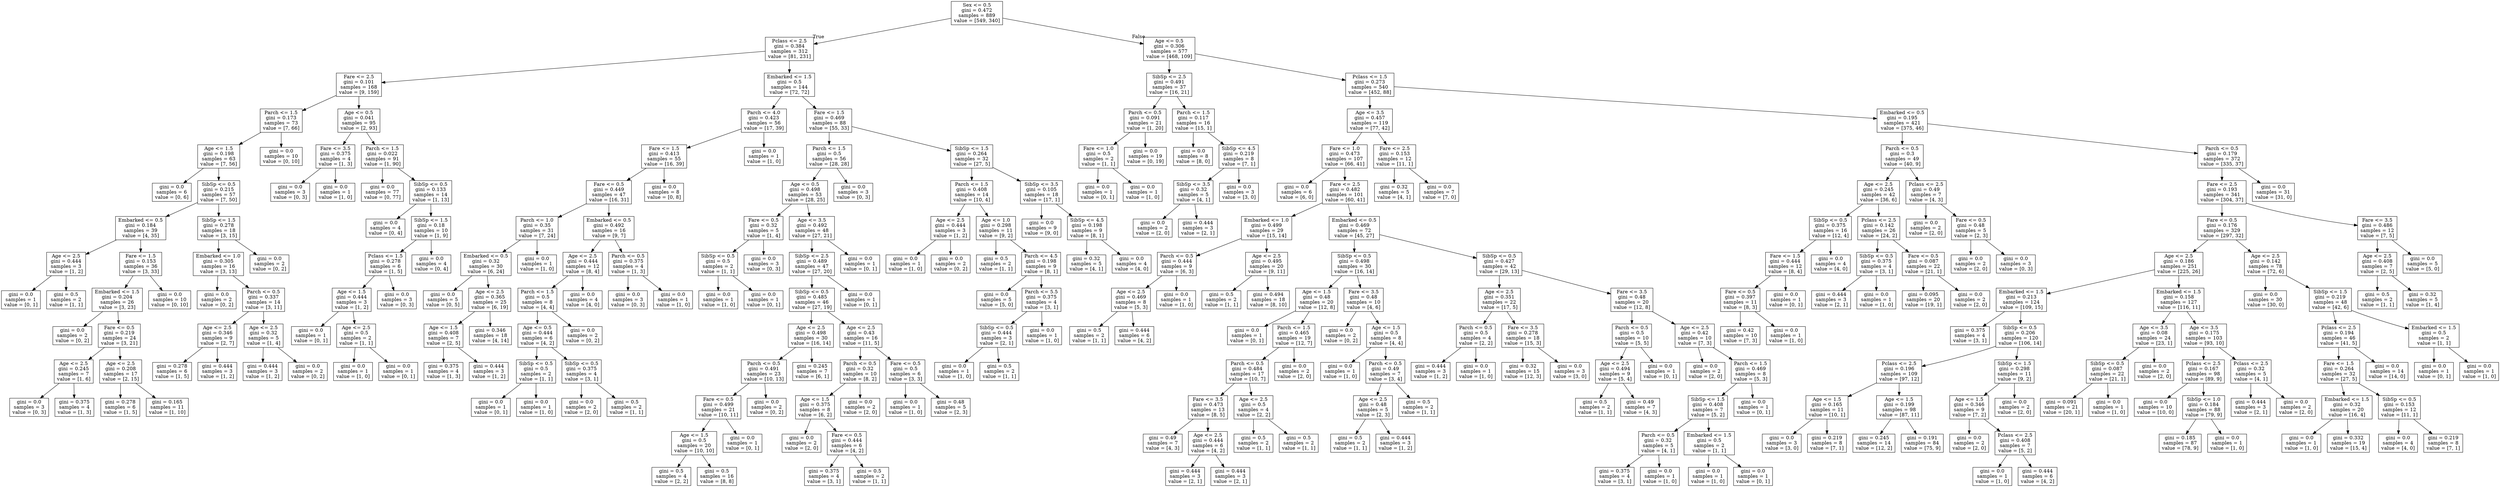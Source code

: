 digraph Tree {
node [shape=box] ;
0 [label="Sex <= 0.5\ngini = 0.472\nsamples = 889\nvalue = [549, 340]"] ;
1 [label="Pclass <= 2.5\ngini = 0.384\nsamples = 312\nvalue = [81, 231]"] ;
0 -> 1 [labeldistance=2.5, labelangle=45, headlabel="True"] ;
2 [label="Fare <= 2.5\ngini = 0.101\nsamples = 168\nvalue = [9, 159]"] ;
1 -> 2 ;
3 [label="Parch <= 1.5\ngini = 0.173\nsamples = 73\nvalue = [7, 66]"] ;
2 -> 3 ;
4 [label="Age <= 1.5\ngini = 0.198\nsamples = 63\nvalue = [7, 56]"] ;
3 -> 4 ;
5 [label="gini = 0.0\nsamples = 6\nvalue = [0, 6]"] ;
4 -> 5 ;
6 [label="SibSp <= 0.5\ngini = 0.215\nsamples = 57\nvalue = [7, 50]"] ;
4 -> 6 ;
7 [label="Embarked <= 0.5\ngini = 0.184\nsamples = 39\nvalue = [4, 35]"] ;
6 -> 7 ;
8 [label="Age <= 2.5\ngini = 0.444\nsamples = 3\nvalue = [1, 2]"] ;
7 -> 8 ;
9 [label="gini = 0.0\nsamples = 1\nvalue = [0, 1]"] ;
8 -> 9 ;
10 [label="gini = 0.5\nsamples = 2\nvalue = [1, 1]"] ;
8 -> 10 ;
11 [label="Fare <= 1.5\ngini = 0.153\nsamples = 36\nvalue = [3, 33]"] ;
7 -> 11 ;
12 [label="Embarked <= 1.5\ngini = 0.204\nsamples = 26\nvalue = [3, 23]"] ;
11 -> 12 ;
13 [label="gini = 0.0\nsamples = 2\nvalue = [0, 2]"] ;
12 -> 13 ;
14 [label="Fare <= 0.5\ngini = 0.219\nsamples = 24\nvalue = [3, 21]"] ;
12 -> 14 ;
15 [label="Age <= 2.5\ngini = 0.245\nsamples = 7\nvalue = [1, 6]"] ;
14 -> 15 ;
16 [label="gini = 0.0\nsamples = 3\nvalue = [0, 3]"] ;
15 -> 16 ;
17 [label="gini = 0.375\nsamples = 4\nvalue = [1, 3]"] ;
15 -> 17 ;
18 [label="Age <= 2.5\ngini = 0.208\nsamples = 17\nvalue = [2, 15]"] ;
14 -> 18 ;
19 [label="gini = 0.278\nsamples = 6\nvalue = [1, 5]"] ;
18 -> 19 ;
20 [label="gini = 0.165\nsamples = 11\nvalue = [1, 10]"] ;
18 -> 20 ;
21 [label="gini = 0.0\nsamples = 10\nvalue = [0, 10]"] ;
11 -> 21 ;
22 [label="SibSp <= 1.5\ngini = 0.278\nsamples = 18\nvalue = [3, 15]"] ;
6 -> 22 ;
23 [label="Embarked <= 1.0\ngini = 0.305\nsamples = 16\nvalue = [3, 13]"] ;
22 -> 23 ;
24 [label="gini = 0.0\nsamples = 2\nvalue = [0, 2]"] ;
23 -> 24 ;
25 [label="Parch <= 0.5\ngini = 0.337\nsamples = 14\nvalue = [3, 11]"] ;
23 -> 25 ;
26 [label="Age <= 2.5\ngini = 0.346\nsamples = 9\nvalue = [2, 7]"] ;
25 -> 26 ;
27 [label="gini = 0.278\nsamples = 6\nvalue = [1, 5]"] ;
26 -> 27 ;
28 [label="gini = 0.444\nsamples = 3\nvalue = [1, 2]"] ;
26 -> 28 ;
29 [label="Age <= 2.5\ngini = 0.32\nsamples = 5\nvalue = [1, 4]"] ;
25 -> 29 ;
30 [label="gini = 0.444\nsamples = 3\nvalue = [1, 2]"] ;
29 -> 30 ;
31 [label="gini = 0.0\nsamples = 2\nvalue = [0, 2]"] ;
29 -> 31 ;
32 [label="gini = 0.0\nsamples = 2\nvalue = [0, 2]"] ;
22 -> 32 ;
33 [label="gini = 0.0\nsamples = 10\nvalue = [0, 10]"] ;
3 -> 33 ;
34 [label="Age <= 0.5\ngini = 0.041\nsamples = 95\nvalue = [2, 93]"] ;
2 -> 34 ;
35 [label="Fare <= 3.5\ngini = 0.375\nsamples = 4\nvalue = [1, 3]"] ;
34 -> 35 ;
36 [label="gini = 0.0\nsamples = 3\nvalue = [0, 3]"] ;
35 -> 36 ;
37 [label="gini = 0.0\nsamples = 1\nvalue = [1, 0]"] ;
35 -> 37 ;
38 [label="Parch <= 1.5\ngini = 0.022\nsamples = 91\nvalue = [1, 90]"] ;
34 -> 38 ;
39 [label="gini = 0.0\nsamples = 77\nvalue = [0, 77]"] ;
38 -> 39 ;
40 [label="SibSp <= 0.5\ngini = 0.133\nsamples = 14\nvalue = [1, 13]"] ;
38 -> 40 ;
41 [label="gini = 0.0\nsamples = 4\nvalue = [0, 4]"] ;
40 -> 41 ;
42 [label="SibSp <= 1.5\ngini = 0.18\nsamples = 10\nvalue = [1, 9]"] ;
40 -> 42 ;
43 [label="Pclass <= 1.5\ngini = 0.278\nsamples = 6\nvalue = [1, 5]"] ;
42 -> 43 ;
44 [label="Age <= 1.5\ngini = 0.444\nsamples = 3\nvalue = [1, 2]"] ;
43 -> 44 ;
45 [label="gini = 0.0\nsamples = 1\nvalue = [0, 1]"] ;
44 -> 45 ;
46 [label="Age <= 2.5\ngini = 0.5\nsamples = 2\nvalue = [1, 1]"] ;
44 -> 46 ;
47 [label="gini = 0.0\nsamples = 1\nvalue = [1, 0]"] ;
46 -> 47 ;
48 [label="gini = 0.0\nsamples = 1\nvalue = [0, 1]"] ;
46 -> 48 ;
49 [label="gini = 0.0\nsamples = 3\nvalue = [0, 3]"] ;
43 -> 49 ;
50 [label="gini = 0.0\nsamples = 4\nvalue = [0, 4]"] ;
42 -> 50 ;
51 [label="Embarked <= 1.5\ngini = 0.5\nsamples = 144\nvalue = [72, 72]"] ;
1 -> 51 ;
52 [label="Parch <= 4.0\ngini = 0.423\nsamples = 56\nvalue = [17, 39]"] ;
51 -> 52 ;
53 [label="Fare <= 1.5\ngini = 0.413\nsamples = 55\nvalue = [16, 39]"] ;
52 -> 53 ;
54 [label="Fare <= 0.5\ngini = 0.449\nsamples = 47\nvalue = [16, 31]"] ;
53 -> 54 ;
55 [label="Parch <= 1.0\ngini = 0.35\nsamples = 31\nvalue = [7, 24]"] ;
54 -> 55 ;
56 [label="Embarked <= 0.5\ngini = 0.32\nsamples = 30\nvalue = [6, 24]"] ;
55 -> 56 ;
57 [label="gini = 0.0\nsamples = 5\nvalue = [0, 5]"] ;
56 -> 57 ;
58 [label="Age <= 2.5\ngini = 0.365\nsamples = 25\nvalue = [6, 19]"] ;
56 -> 58 ;
59 [label="Age <= 1.5\ngini = 0.408\nsamples = 7\nvalue = [2, 5]"] ;
58 -> 59 ;
60 [label="gini = 0.375\nsamples = 4\nvalue = [1, 3]"] ;
59 -> 60 ;
61 [label="gini = 0.444\nsamples = 3\nvalue = [1, 2]"] ;
59 -> 61 ;
62 [label="gini = 0.346\nsamples = 18\nvalue = [4, 14]"] ;
58 -> 62 ;
63 [label="gini = 0.0\nsamples = 1\nvalue = [1, 0]"] ;
55 -> 63 ;
64 [label="Embarked <= 0.5\ngini = 0.492\nsamples = 16\nvalue = [9, 7]"] ;
54 -> 64 ;
65 [label="Age <= 2.5\ngini = 0.444\nsamples = 12\nvalue = [8, 4]"] ;
64 -> 65 ;
66 [label="Parch <= 1.5\ngini = 0.5\nsamples = 8\nvalue = [4, 4]"] ;
65 -> 66 ;
67 [label="Age <= 0.5\ngini = 0.444\nsamples = 6\nvalue = [4, 2]"] ;
66 -> 67 ;
68 [label="SibSp <= 0.5\ngini = 0.5\nsamples = 2\nvalue = [1, 1]"] ;
67 -> 68 ;
69 [label="gini = 0.0\nsamples = 1\nvalue = [0, 1]"] ;
68 -> 69 ;
70 [label="gini = 0.0\nsamples = 1\nvalue = [1, 0]"] ;
68 -> 70 ;
71 [label="SibSp <= 0.5\ngini = 0.375\nsamples = 4\nvalue = [3, 1]"] ;
67 -> 71 ;
72 [label="gini = 0.0\nsamples = 2\nvalue = [2, 0]"] ;
71 -> 72 ;
73 [label="gini = 0.5\nsamples = 2\nvalue = [1, 1]"] ;
71 -> 73 ;
74 [label="gini = 0.0\nsamples = 2\nvalue = [0, 2]"] ;
66 -> 74 ;
75 [label="gini = 0.0\nsamples = 4\nvalue = [4, 0]"] ;
65 -> 75 ;
76 [label="Parch <= 0.5\ngini = 0.375\nsamples = 4\nvalue = [1, 3]"] ;
64 -> 76 ;
77 [label="gini = 0.0\nsamples = 3\nvalue = [0, 3]"] ;
76 -> 77 ;
78 [label="gini = 0.0\nsamples = 1\nvalue = [1, 0]"] ;
76 -> 78 ;
79 [label="gini = 0.0\nsamples = 8\nvalue = [0, 8]"] ;
53 -> 79 ;
80 [label="gini = 0.0\nsamples = 1\nvalue = [1, 0]"] ;
52 -> 80 ;
81 [label="Fare <= 1.5\ngini = 0.469\nsamples = 88\nvalue = [55, 33]"] ;
51 -> 81 ;
82 [label="Parch <= 1.5\ngini = 0.5\nsamples = 56\nvalue = [28, 28]"] ;
81 -> 82 ;
83 [label="Age <= 0.5\ngini = 0.498\nsamples = 53\nvalue = [28, 25]"] ;
82 -> 83 ;
84 [label="Fare <= 0.5\ngini = 0.32\nsamples = 5\nvalue = [1, 4]"] ;
83 -> 84 ;
85 [label="SibSp <= 0.5\ngini = 0.5\nsamples = 2\nvalue = [1, 1]"] ;
84 -> 85 ;
86 [label="gini = 0.0\nsamples = 1\nvalue = [1, 0]"] ;
85 -> 86 ;
87 [label="gini = 0.0\nsamples = 1\nvalue = [0, 1]"] ;
85 -> 87 ;
88 [label="gini = 0.0\nsamples = 3\nvalue = [0, 3]"] ;
84 -> 88 ;
89 [label="Age <= 3.5\ngini = 0.492\nsamples = 48\nvalue = [27, 21]"] ;
83 -> 89 ;
90 [label="SibSp <= 2.5\ngini = 0.489\nsamples = 47\nvalue = [27, 20]"] ;
89 -> 90 ;
91 [label="SibSp <= 0.5\ngini = 0.485\nsamples = 46\nvalue = [27, 19]"] ;
90 -> 91 ;
92 [label="Age <= 2.5\ngini = 0.498\nsamples = 30\nvalue = [16, 14]"] ;
91 -> 92 ;
93 [label="Parch <= 0.5\ngini = 0.491\nsamples = 23\nvalue = [10, 13]"] ;
92 -> 93 ;
94 [label="Fare <= 0.5\ngini = 0.499\nsamples = 21\nvalue = [10, 11]"] ;
93 -> 94 ;
95 [label="Age <= 1.5\ngini = 0.5\nsamples = 20\nvalue = [10, 10]"] ;
94 -> 95 ;
96 [label="gini = 0.5\nsamples = 4\nvalue = [2, 2]"] ;
95 -> 96 ;
97 [label="gini = 0.5\nsamples = 16\nvalue = [8, 8]"] ;
95 -> 97 ;
98 [label="gini = 0.0\nsamples = 1\nvalue = [0, 1]"] ;
94 -> 98 ;
99 [label="gini = 0.0\nsamples = 2\nvalue = [0, 2]"] ;
93 -> 99 ;
100 [label="gini = 0.245\nsamples = 7\nvalue = [6, 1]"] ;
92 -> 100 ;
101 [label="Age <= 2.5\ngini = 0.43\nsamples = 16\nvalue = [11, 5]"] ;
91 -> 101 ;
102 [label="Parch <= 0.5\ngini = 0.32\nsamples = 10\nvalue = [8, 2]"] ;
101 -> 102 ;
103 [label="Age <= 1.5\ngini = 0.375\nsamples = 8\nvalue = [6, 2]"] ;
102 -> 103 ;
104 [label="gini = 0.0\nsamples = 2\nvalue = [2, 0]"] ;
103 -> 104 ;
105 [label="Fare <= 0.5\ngini = 0.444\nsamples = 6\nvalue = [4, 2]"] ;
103 -> 105 ;
106 [label="gini = 0.375\nsamples = 4\nvalue = [3, 1]"] ;
105 -> 106 ;
107 [label="gini = 0.5\nsamples = 2\nvalue = [1, 1]"] ;
105 -> 107 ;
108 [label="gini = 0.0\nsamples = 2\nvalue = [2, 0]"] ;
102 -> 108 ;
109 [label="Fare <= 0.5\ngini = 0.5\nsamples = 6\nvalue = [3, 3]"] ;
101 -> 109 ;
110 [label="gini = 0.0\nsamples = 1\nvalue = [1, 0]"] ;
109 -> 110 ;
111 [label="gini = 0.48\nsamples = 5\nvalue = [2, 3]"] ;
109 -> 111 ;
112 [label="gini = 0.0\nsamples = 1\nvalue = [0, 1]"] ;
90 -> 112 ;
113 [label="gini = 0.0\nsamples = 1\nvalue = [0, 1]"] ;
89 -> 113 ;
114 [label="gini = 0.0\nsamples = 3\nvalue = [0, 3]"] ;
82 -> 114 ;
115 [label="SibSp <= 1.5\ngini = 0.264\nsamples = 32\nvalue = [27, 5]"] ;
81 -> 115 ;
116 [label="Parch <= 1.5\ngini = 0.408\nsamples = 14\nvalue = [10, 4]"] ;
115 -> 116 ;
117 [label="Age <= 2.5\ngini = 0.444\nsamples = 3\nvalue = [1, 2]"] ;
116 -> 117 ;
118 [label="gini = 0.0\nsamples = 1\nvalue = [1, 0]"] ;
117 -> 118 ;
119 [label="gini = 0.0\nsamples = 2\nvalue = [0, 2]"] ;
117 -> 119 ;
120 [label="Age <= 1.0\ngini = 0.298\nsamples = 11\nvalue = [9, 2]"] ;
116 -> 120 ;
121 [label="gini = 0.5\nsamples = 2\nvalue = [1, 1]"] ;
120 -> 121 ;
122 [label="Parch <= 4.5\ngini = 0.198\nsamples = 9\nvalue = [8, 1]"] ;
120 -> 122 ;
123 [label="gini = 0.0\nsamples = 5\nvalue = [5, 0]"] ;
122 -> 123 ;
124 [label="Parch <= 5.5\ngini = 0.375\nsamples = 4\nvalue = [3, 1]"] ;
122 -> 124 ;
125 [label="SibSp <= 0.5\ngini = 0.444\nsamples = 3\nvalue = [2, 1]"] ;
124 -> 125 ;
126 [label="gini = 0.0\nsamples = 1\nvalue = [1, 0]"] ;
125 -> 126 ;
127 [label="gini = 0.5\nsamples = 2\nvalue = [1, 1]"] ;
125 -> 127 ;
128 [label="gini = 0.0\nsamples = 1\nvalue = [1, 0]"] ;
124 -> 128 ;
129 [label="SibSp <= 3.5\ngini = 0.105\nsamples = 18\nvalue = [17, 1]"] ;
115 -> 129 ;
130 [label="gini = 0.0\nsamples = 9\nvalue = [9, 0]"] ;
129 -> 130 ;
131 [label="SibSp <= 4.5\ngini = 0.198\nsamples = 9\nvalue = [8, 1]"] ;
129 -> 131 ;
132 [label="gini = 0.32\nsamples = 5\nvalue = [4, 1]"] ;
131 -> 132 ;
133 [label="gini = 0.0\nsamples = 4\nvalue = [4, 0]"] ;
131 -> 133 ;
134 [label="Age <= 0.5\ngini = 0.306\nsamples = 577\nvalue = [468, 109]"] ;
0 -> 134 [labeldistance=2.5, labelangle=-45, headlabel="False"] ;
135 [label="SibSp <= 2.5\ngini = 0.491\nsamples = 37\nvalue = [16, 21]"] ;
134 -> 135 ;
136 [label="Parch <= 0.5\ngini = 0.091\nsamples = 21\nvalue = [1, 20]"] ;
135 -> 136 ;
137 [label="Fare <= 1.0\ngini = 0.5\nsamples = 2\nvalue = [1, 1]"] ;
136 -> 137 ;
138 [label="gini = 0.0\nsamples = 1\nvalue = [0, 1]"] ;
137 -> 138 ;
139 [label="gini = 0.0\nsamples = 1\nvalue = [1, 0]"] ;
137 -> 139 ;
140 [label="gini = 0.0\nsamples = 19\nvalue = [0, 19]"] ;
136 -> 140 ;
141 [label="Parch <= 1.5\ngini = 0.117\nsamples = 16\nvalue = [15, 1]"] ;
135 -> 141 ;
142 [label="gini = 0.0\nsamples = 8\nvalue = [8, 0]"] ;
141 -> 142 ;
143 [label="SibSp <= 4.5\ngini = 0.219\nsamples = 8\nvalue = [7, 1]"] ;
141 -> 143 ;
144 [label="SibSp <= 3.5\ngini = 0.32\nsamples = 5\nvalue = [4, 1]"] ;
143 -> 144 ;
145 [label="gini = 0.0\nsamples = 2\nvalue = [2, 0]"] ;
144 -> 145 ;
146 [label="gini = 0.444\nsamples = 3\nvalue = [2, 1]"] ;
144 -> 146 ;
147 [label="gini = 0.0\nsamples = 3\nvalue = [3, 0]"] ;
143 -> 147 ;
148 [label="Pclass <= 1.5\ngini = 0.273\nsamples = 540\nvalue = [452, 88]"] ;
134 -> 148 ;
149 [label="Age <= 3.5\ngini = 0.457\nsamples = 119\nvalue = [77, 42]"] ;
148 -> 149 ;
150 [label="Fare <= 1.0\ngini = 0.473\nsamples = 107\nvalue = [66, 41]"] ;
149 -> 150 ;
151 [label="gini = 0.0\nsamples = 6\nvalue = [6, 0]"] ;
150 -> 151 ;
152 [label="Fare <= 2.5\ngini = 0.482\nsamples = 101\nvalue = [60, 41]"] ;
150 -> 152 ;
153 [label="Embarked <= 1.0\ngini = 0.499\nsamples = 29\nvalue = [15, 14]"] ;
152 -> 153 ;
154 [label="Parch <= 0.5\ngini = 0.444\nsamples = 9\nvalue = [6, 3]"] ;
153 -> 154 ;
155 [label="Age <= 2.5\ngini = 0.469\nsamples = 8\nvalue = [5, 3]"] ;
154 -> 155 ;
156 [label="gini = 0.5\nsamples = 2\nvalue = [1, 1]"] ;
155 -> 156 ;
157 [label="gini = 0.444\nsamples = 6\nvalue = [4, 2]"] ;
155 -> 157 ;
158 [label="gini = 0.0\nsamples = 1\nvalue = [1, 0]"] ;
154 -> 158 ;
159 [label="Age <= 2.5\ngini = 0.495\nsamples = 20\nvalue = [9, 11]"] ;
153 -> 159 ;
160 [label="gini = 0.5\nsamples = 2\nvalue = [1, 1]"] ;
159 -> 160 ;
161 [label="gini = 0.494\nsamples = 18\nvalue = [8, 10]"] ;
159 -> 161 ;
162 [label="Embarked <= 0.5\ngini = 0.469\nsamples = 72\nvalue = [45, 27]"] ;
152 -> 162 ;
163 [label="SibSp <= 0.5\ngini = 0.498\nsamples = 30\nvalue = [16, 14]"] ;
162 -> 163 ;
164 [label="Age <= 1.5\ngini = 0.48\nsamples = 20\nvalue = [12, 8]"] ;
163 -> 164 ;
165 [label="gini = 0.0\nsamples = 1\nvalue = [0, 1]"] ;
164 -> 165 ;
166 [label="Parch <= 1.5\ngini = 0.465\nsamples = 19\nvalue = [12, 7]"] ;
164 -> 166 ;
167 [label="Parch <= 0.5\ngini = 0.484\nsamples = 17\nvalue = [10, 7]"] ;
166 -> 167 ;
168 [label="Fare <= 3.5\ngini = 0.473\nsamples = 13\nvalue = [8, 5]"] ;
167 -> 168 ;
169 [label="gini = 0.49\nsamples = 7\nvalue = [4, 3]"] ;
168 -> 169 ;
170 [label="Age <= 2.5\ngini = 0.444\nsamples = 6\nvalue = [4, 2]"] ;
168 -> 170 ;
171 [label="gini = 0.444\nsamples = 3\nvalue = [2, 1]"] ;
170 -> 171 ;
172 [label="gini = 0.444\nsamples = 3\nvalue = [2, 1]"] ;
170 -> 172 ;
173 [label="Age <= 2.5\ngini = 0.5\nsamples = 4\nvalue = [2, 2]"] ;
167 -> 173 ;
174 [label="gini = 0.5\nsamples = 2\nvalue = [1, 1]"] ;
173 -> 174 ;
175 [label="gini = 0.5\nsamples = 2\nvalue = [1, 1]"] ;
173 -> 175 ;
176 [label="gini = 0.0\nsamples = 2\nvalue = [2, 0]"] ;
166 -> 176 ;
177 [label="Fare <= 3.5\ngini = 0.48\nsamples = 10\nvalue = [4, 6]"] ;
163 -> 177 ;
178 [label="gini = 0.0\nsamples = 2\nvalue = [0, 2]"] ;
177 -> 178 ;
179 [label="Age <= 1.5\ngini = 0.5\nsamples = 8\nvalue = [4, 4]"] ;
177 -> 179 ;
180 [label="gini = 0.0\nsamples = 1\nvalue = [1, 0]"] ;
179 -> 180 ;
181 [label="Parch <= 0.5\ngini = 0.49\nsamples = 7\nvalue = [3, 4]"] ;
179 -> 181 ;
182 [label="Age <= 2.5\ngini = 0.48\nsamples = 5\nvalue = [2, 3]"] ;
181 -> 182 ;
183 [label="gini = 0.5\nsamples = 2\nvalue = [1, 1]"] ;
182 -> 183 ;
184 [label="gini = 0.444\nsamples = 3\nvalue = [1, 2]"] ;
182 -> 184 ;
185 [label="gini = 0.5\nsamples = 2\nvalue = [1, 1]"] ;
181 -> 185 ;
186 [label="SibSp <= 0.5\ngini = 0.427\nsamples = 42\nvalue = [29, 13]"] ;
162 -> 186 ;
187 [label="Age <= 2.5\ngini = 0.351\nsamples = 22\nvalue = [17, 5]"] ;
186 -> 187 ;
188 [label="Parch <= 0.5\ngini = 0.5\nsamples = 4\nvalue = [2, 2]"] ;
187 -> 188 ;
189 [label="gini = 0.444\nsamples = 3\nvalue = [1, 2]"] ;
188 -> 189 ;
190 [label="gini = 0.0\nsamples = 1\nvalue = [1, 0]"] ;
188 -> 190 ;
191 [label="Fare <= 3.5\ngini = 0.278\nsamples = 18\nvalue = [15, 3]"] ;
187 -> 191 ;
192 [label="gini = 0.32\nsamples = 15\nvalue = [12, 3]"] ;
191 -> 192 ;
193 [label="gini = 0.0\nsamples = 3\nvalue = [3, 0]"] ;
191 -> 193 ;
194 [label="Fare <= 3.5\ngini = 0.48\nsamples = 20\nvalue = [12, 8]"] ;
186 -> 194 ;
195 [label="Parch <= 0.5\ngini = 0.5\nsamples = 10\nvalue = [5, 5]"] ;
194 -> 195 ;
196 [label="Age <= 2.5\ngini = 0.494\nsamples = 9\nvalue = [5, 4]"] ;
195 -> 196 ;
197 [label="gini = 0.5\nsamples = 2\nvalue = [1, 1]"] ;
196 -> 197 ;
198 [label="gini = 0.49\nsamples = 7\nvalue = [4, 3]"] ;
196 -> 198 ;
199 [label="gini = 0.0\nsamples = 1\nvalue = [0, 1]"] ;
195 -> 199 ;
200 [label="Age <= 2.5\ngini = 0.42\nsamples = 10\nvalue = [7, 3]"] ;
194 -> 200 ;
201 [label="gini = 0.0\nsamples = 2\nvalue = [2, 0]"] ;
200 -> 201 ;
202 [label="Parch <= 1.5\ngini = 0.469\nsamples = 8\nvalue = [5, 3]"] ;
200 -> 202 ;
203 [label="SibSp <= 1.5\ngini = 0.408\nsamples = 7\nvalue = [5, 2]"] ;
202 -> 203 ;
204 [label="Parch <= 0.5\ngini = 0.32\nsamples = 5\nvalue = [4, 1]"] ;
203 -> 204 ;
205 [label="gini = 0.375\nsamples = 4\nvalue = [3, 1]"] ;
204 -> 205 ;
206 [label="gini = 0.0\nsamples = 1\nvalue = [1, 0]"] ;
204 -> 206 ;
207 [label="Embarked <= 1.5\ngini = 0.5\nsamples = 2\nvalue = [1, 1]"] ;
203 -> 207 ;
208 [label="gini = 0.0\nsamples = 1\nvalue = [1, 0]"] ;
207 -> 208 ;
209 [label="gini = 0.0\nsamples = 1\nvalue = [0, 1]"] ;
207 -> 209 ;
210 [label="gini = 0.0\nsamples = 1\nvalue = [0, 1]"] ;
202 -> 210 ;
211 [label="Fare <= 2.5\ngini = 0.153\nsamples = 12\nvalue = [11, 1]"] ;
149 -> 211 ;
212 [label="gini = 0.32\nsamples = 5\nvalue = [4, 1]"] ;
211 -> 212 ;
213 [label="gini = 0.0\nsamples = 7\nvalue = [7, 0]"] ;
211 -> 213 ;
214 [label="Embarked <= 0.5\ngini = 0.195\nsamples = 421\nvalue = [375, 46]"] ;
148 -> 214 ;
215 [label="Parch <= 0.5\ngini = 0.3\nsamples = 49\nvalue = [40, 9]"] ;
214 -> 215 ;
216 [label="Age <= 2.5\ngini = 0.245\nsamples = 42\nvalue = [36, 6]"] ;
215 -> 216 ;
217 [label="SibSp <= 0.5\ngini = 0.375\nsamples = 16\nvalue = [12, 4]"] ;
216 -> 217 ;
218 [label="Fare <= 1.5\ngini = 0.444\nsamples = 12\nvalue = [8, 4]"] ;
217 -> 218 ;
219 [label="Fare <= 0.5\ngini = 0.397\nsamples = 11\nvalue = [8, 3]"] ;
218 -> 219 ;
220 [label="gini = 0.42\nsamples = 10\nvalue = [7, 3]"] ;
219 -> 220 ;
221 [label="gini = 0.0\nsamples = 1\nvalue = [1, 0]"] ;
219 -> 221 ;
222 [label="gini = 0.0\nsamples = 1\nvalue = [0, 1]"] ;
218 -> 222 ;
223 [label="gini = 0.0\nsamples = 4\nvalue = [4, 0]"] ;
217 -> 223 ;
224 [label="Pclass <= 2.5\ngini = 0.142\nsamples = 26\nvalue = [24, 2]"] ;
216 -> 224 ;
225 [label="SibSp <= 0.5\ngini = 0.375\nsamples = 4\nvalue = [3, 1]"] ;
224 -> 225 ;
226 [label="gini = 0.444\nsamples = 3\nvalue = [2, 1]"] ;
225 -> 226 ;
227 [label="gini = 0.0\nsamples = 1\nvalue = [1, 0]"] ;
225 -> 227 ;
228 [label="Fare <= 0.5\ngini = 0.087\nsamples = 22\nvalue = [21, 1]"] ;
224 -> 228 ;
229 [label="gini = 0.095\nsamples = 20\nvalue = [19, 1]"] ;
228 -> 229 ;
230 [label="gini = 0.0\nsamples = 2\nvalue = [2, 0]"] ;
228 -> 230 ;
231 [label="Pclass <= 2.5\ngini = 0.49\nsamples = 7\nvalue = [4, 3]"] ;
215 -> 231 ;
232 [label="gini = 0.0\nsamples = 2\nvalue = [2, 0]"] ;
231 -> 232 ;
233 [label="Fare <= 0.5\ngini = 0.48\nsamples = 5\nvalue = [2, 3]"] ;
231 -> 233 ;
234 [label="gini = 0.0\nsamples = 2\nvalue = [2, 0]"] ;
233 -> 234 ;
235 [label="gini = 0.0\nsamples = 3\nvalue = [0, 3]"] ;
233 -> 235 ;
236 [label="Parch <= 0.5\ngini = 0.179\nsamples = 372\nvalue = [335, 37]"] ;
214 -> 236 ;
237 [label="Fare <= 2.5\ngini = 0.193\nsamples = 341\nvalue = [304, 37]"] ;
236 -> 237 ;
238 [label="Fare <= 0.5\ngini = 0.176\nsamples = 329\nvalue = [297, 32]"] ;
237 -> 238 ;
239 [label="Age <= 2.5\ngini = 0.186\nsamples = 251\nvalue = [225, 26]"] ;
238 -> 239 ;
240 [label="Embarked <= 1.5\ngini = 0.213\nsamples = 124\nvalue = [109, 15]"] ;
239 -> 240 ;
241 [label="gini = 0.375\nsamples = 4\nvalue = [3, 1]"] ;
240 -> 241 ;
242 [label="SibSp <= 0.5\ngini = 0.206\nsamples = 120\nvalue = [106, 14]"] ;
240 -> 242 ;
243 [label="Pclass <= 2.5\ngini = 0.196\nsamples = 109\nvalue = [97, 12]"] ;
242 -> 243 ;
244 [label="Age <= 1.5\ngini = 0.165\nsamples = 11\nvalue = [10, 1]"] ;
243 -> 244 ;
245 [label="gini = 0.0\nsamples = 3\nvalue = [3, 0]"] ;
244 -> 245 ;
246 [label="gini = 0.219\nsamples = 8\nvalue = [7, 1]"] ;
244 -> 246 ;
247 [label="Age <= 1.5\ngini = 0.199\nsamples = 98\nvalue = [87, 11]"] ;
243 -> 247 ;
248 [label="gini = 0.245\nsamples = 14\nvalue = [12, 2]"] ;
247 -> 248 ;
249 [label="gini = 0.191\nsamples = 84\nvalue = [75, 9]"] ;
247 -> 249 ;
250 [label="SibSp <= 1.5\ngini = 0.298\nsamples = 11\nvalue = [9, 2]"] ;
242 -> 250 ;
251 [label="Age <= 1.5\ngini = 0.346\nsamples = 9\nvalue = [7, 2]"] ;
250 -> 251 ;
252 [label="gini = 0.0\nsamples = 2\nvalue = [2, 0]"] ;
251 -> 252 ;
253 [label="Pclass <= 2.5\ngini = 0.408\nsamples = 7\nvalue = [5, 2]"] ;
251 -> 253 ;
254 [label="gini = 0.0\nsamples = 1\nvalue = [1, 0]"] ;
253 -> 254 ;
255 [label="gini = 0.444\nsamples = 6\nvalue = [4, 2]"] ;
253 -> 255 ;
256 [label="gini = 0.0\nsamples = 2\nvalue = [2, 0]"] ;
250 -> 256 ;
257 [label="Embarked <= 1.5\ngini = 0.158\nsamples = 127\nvalue = [116, 11]"] ;
239 -> 257 ;
258 [label="Age <= 3.5\ngini = 0.08\nsamples = 24\nvalue = [23, 1]"] ;
257 -> 258 ;
259 [label="SibSp <= 0.5\ngini = 0.087\nsamples = 22\nvalue = [21, 1]"] ;
258 -> 259 ;
260 [label="gini = 0.091\nsamples = 21\nvalue = [20, 1]"] ;
259 -> 260 ;
261 [label="gini = 0.0\nsamples = 1\nvalue = [1, 0]"] ;
259 -> 261 ;
262 [label="gini = 0.0\nsamples = 2\nvalue = [2, 0]"] ;
258 -> 262 ;
263 [label="Age <= 3.5\ngini = 0.175\nsamples = 103\nvalue = [93, 10]"] ;
257 -> 263 ;
264 [label="Pclass <= 2.5\ngini = 0.167\nsamples = 98\nvalue = [89, 9]"] ;
263 -> 264 ;
265 [label="gini = 0.0\nsamples = 10\nvalue = [10, 0]"] ;
264 -> 265 ;
266 [label="SibSp <= 1.0\ngini = 0.184\nsamples = 88\nvalue = [79, 9]"] ;
264 -> 266 ;
267 [label="gini = 0.185\nsamples = 87\nvalue = [78, 9]"] ;
266 -> 267 ;
268 [label="gini = 0.0\nsamples = 1\nvalue = [1, 0]"] ;
266 -> 268 ;
269 [label="Pclass <= 2.5\ngini = 0.32\nsamples = 5\nvalue = [4, 1]"] ;
263 -> 269 ;
270 [label="gini = 0.444\nsamples = 3\nvalue = [2, 1]"] ;
269 -> 270 ;
271 [label="gini = 0.0\nsamples = 2\nvalue = [2, 0]"] ;
269 -> 271 ;
272 [label="Age <= 2.5\ngini = 0.142\nsamples = 78\nvalue = [72, 6]"] ;
238 -> 272 ;
273 [label="gini = 0.0\nsamples = 30\nvalue = [30, 0]"] ;
272 -> 273 ;
274 [label="SibSp <= 1.5\ngini = 0.219\nsamples = 48\nvalue = [42, 6]"] ;
272 -> 274 ;
275 [label="Pclass <= 2.5\ngini = 0.194\nsamples = 46\nvalue = [41, 5]"] ;
274 -> 275 ;
276 [label="Fare <= 1.5\ngini = 0.264\nsamples = 32\nvalue = [27, 5]"] ;
275 -> 276 ;
277 [label="Embarked <= 1.5\ngini = 0.32\nsamples = 20\nvalue = [16, 4]"] ;
276 -> 277 ;
278 [label="gini = 0.0\nsamples = 1\nvalue = [1, 0]"] ;
277 -> 278 ;
279 [label="gini = 0.332\nsamples = 19\nvalue = [15, 4]"] ;
277 -> 279 ;
280 [label="SibSp <= 0.5\ngini = 0.153\nsamples = 12\nvalue = [11, 1]"] ;
276 -> 280 ;
281 [label="gini = 0.0\nsamples = 4\nvalue = [4, 0]"] ;
280 -> 281 ;
282 [label="gini = 0.219\nsamples = 8\nvalue = [7, 1]"] ;
280 -> 282 ;
283 [label="gini = 0.0\nsamples = 14\nvalue = [14, 0]"] ;
275 -> 283 ;
284 [label="Embarked <= 1.5\ngini = 0.5\nsamples = 2\nvalue = [1, 1]"] ;
274 -> 284 ;
285 [label="gini = 0.0\nsamples = 1\nvalue = [0, 1]"] ;
284 -> 285 ;
286 [label="gini = 0.0\nsamples = 1\nvalue = [1, 0]"] ;
284 -> 286 ;
287 [label="Fare <= 3.5\ngini = 0.486\nsamples = 12\nvalue = [7, 5]"] ;
237 -> 287 ;
288 [label="Age <= 2.5\ngini = 0.408\nsamples = 7\nvalue = [2, 5]"] ;
287 -> 288 ;
289 [label="gini = 0.5\nsamples = 2\nvalue = [1, 1]"] ;
288 -> 289 ;
290 [label="gini = 0.32\nsamples = 5\nvalue = [1, 4]"] ;
288 -> 290 ;
291 [label="gini = 0.0\nsamples = 5\nvalue = [5, 0]"] ;
287 -> 291 ;
292 [label="gini = 0.0\nsamples = 31\nvalue = [31, 0]"] ;
236 -> 292 ;
}